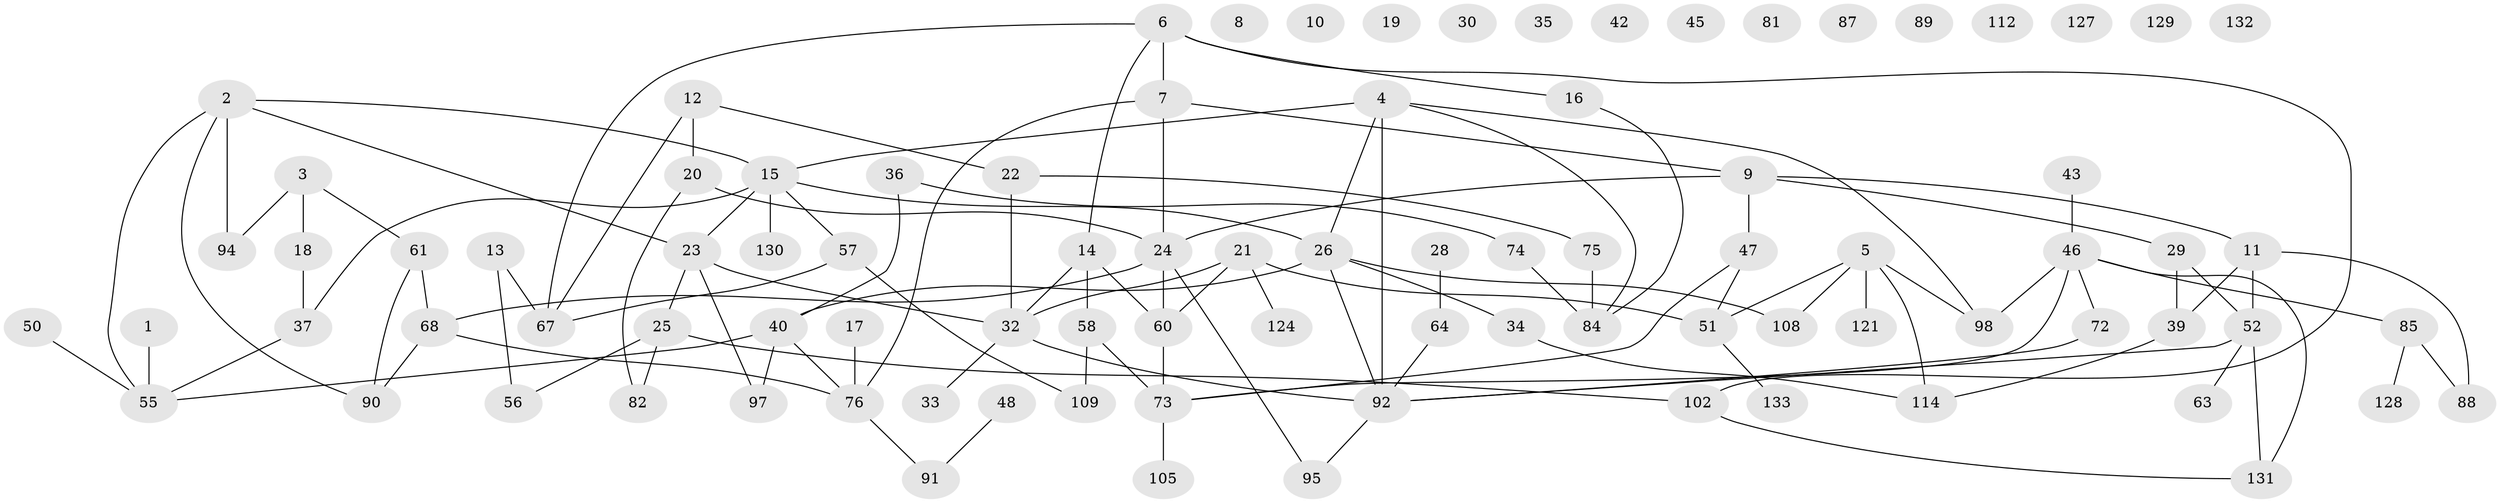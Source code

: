 // original degree distribution, {1: 0.14074074074074075, 4: 0.1111111111111111, 2: 0.3037037037037037, 5: 0.07407407407407407, 3: 0.2518518518518518, 0: 0.1037037037037037, 6: 0.007407407407407408, 7: 0.007407407407407408}
// Generated by graph-tools (version 1.1) at 2025/41/03/06/25 10:41:19]
// undirected, 90 vertices, 117 edges
graph export_dot {
graph [start="1"]
  node [color=gray90,style=filled];
  1;
  2 [super="+69"];
  3 [super="+38"];
  4 [super="+31"];
  5 [super="+110"];
  6 [super="+99"];
  7 [super="+49"];
  8;
  9 [super="+27"];
  10;
  11 [super="+71"];
  12;
  13;
  14 [super="+86"];
  15 [super="+70"];
  16;
  17;
  18 [super="+53"];
  19;
  20 [super="+78"];
  21 [super="+77"];
  22;
  23;
  24 [super="+44"];
  25 [super="+41"];
  26 [super="+117"];
  28;
  29;
  30;
  32 [super="+111"];
  33 [super="+116"];
  34 [super="+107"];
  35;
  36;
  37 [super="+101"];
  39 [super="+54"];
  40 [super="+134"];
  42;
  43;
  45;
  46 [super="+65"];
  47 [super="+66"];
  48 [super="+118"];
  50;
  51 [super="+62"];
  52 [super="+79"];
  55 [super="+125"];
  56 [super="+135"];
  57;
  58 [super="+59"];
  60 [super="+123"];
  61 [super="+115"];
  63;
  64 [super="+96"];
  67 [super="+93"];
  68 [super="+80"];
  72 [super="+100"];
  73 [super="+103"];
  74;
  75;
  76 [super="+83"];
  81;
  82;
  84 [super="+119"];
  85 [super="+104"];
  87;
  88 [super="+126"];
  89;
  90 [super="+120"];
  91;
  92 [super="+122"];
  94 [super="+106"];
  95;
  97;
  98 [super="+113"];
  102;
  105;
  108;
  109;
  112;
  114;
  121;
  124;
  127;
  128;
  129;
  130;
  131;
  132;
  133;
  1 -- 55;
  2 -- 23;
  2 -- 90;
  2 -- 94;
  2 -- 55;
  2 -- 15;
  3 -- 18;
  3 -- 61;
  3 -- 94;
  4 -- 98;
  4 -- 92;
  4 -- 15;
  4 -- 26;
  4 -- 84;
  5 -- 98;
  5 -- 51;
  5 -- 121;
  5 -- 114;
  5 -- 108;
  6 -- 67;
  6 -- 16;
  6 -- 7;
  6 -- 102;
  6 -- 14;
  7 -- 9;
  7 -- 76;
  7 -- 24;
  9 -- 11;
  9 -- 29;
  9 -- 24;
  9 -- 47;
  11 -- 52;
  11 -- 88;
  11 -- 39;
  12 -- 22;
  12 -- 67;
  12 -- 20;
  13 -- 67;
  13 -- 56;
  14 -- 60;
  14 -- 58;
  14 -- 32;
  15 -- 130;
  15 -- 23;
  15 -- 57;
  15 -- 26;
  15 -- 37;
  16 -- 84;
  17 -- 76;
  18 -- 37;
  20 -- 24;
  20 -- 82;
  21 -- 51;
  21 -- 124;
  21 -- 32;
  21 -- 60;
  22 -- 75;
  22 -- 32;
  23 -- 25;
  23 -- 32;
  23 -- 97;
  24 -- 95;
  24 -- 60;
  24 -- 68;
  25 -- 82;
  25 -- 102;
  25 -- 56;
  26 -- 34;
  26 -- 40;
  26 -- 92;
  26 -- 108;
  28 -- 64;
  29 -- 52;
  29 -- 39;
  32 -- 33;
  32 -- 92;
  34 -- 114;
  36 -- 40;
  36 -- 74;
  37 -- 55;
  39 -- 114;
  40 -- 55;
  40 -- 97;
  40 -- 76;
  43 -- 46;
  46 -- 73 [weight=2];
  46 -- 131;
  46 -- 85;
  46 -- 98;
  46 -- 72;
  47 -- 51;
  47 -- 73;
  48 -- 91;
  50 -- 55;
  51 -- 133;
  52 -- 63;
  52 -- 92;
  52 -- 131;
  57 -- 67;
  57 -- 109;
  58 -- 109;
  58 -- 73;
  60 -- 73;
  61 -- 90;
  61 -- 68;
  64 -- 92;
  68 -- 76;
  68 -- 90;
  72 -- 92;
  73 -- 105;
  74 -- 84;
  75 -- 84;
  76 -- 91;
  85 -- 128;
  85 -- 88;
  92 -- 95;
  102 -- 131;
}
